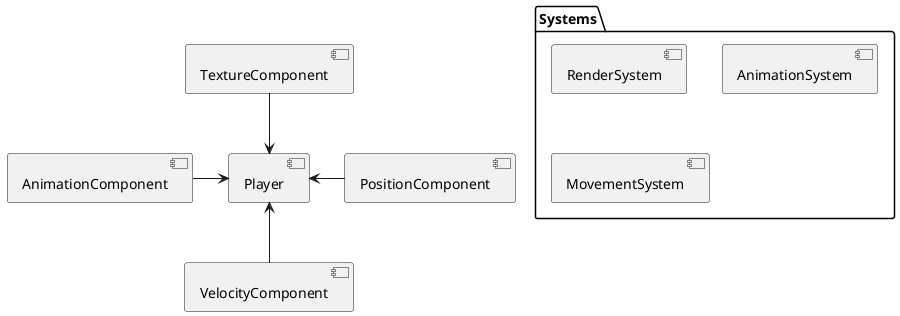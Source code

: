 @startuml

package "Systems" {
    [RenderSystem]
    [AnimationSystem]
    [MovementSystem]
}

[RenderSystem]

[AnimationComponent] -> [Player]
[Player] <-- [VelocityComponent]
[TextureComponent] --> [Player]
[Player] <- [PositionComponent]

@enduml